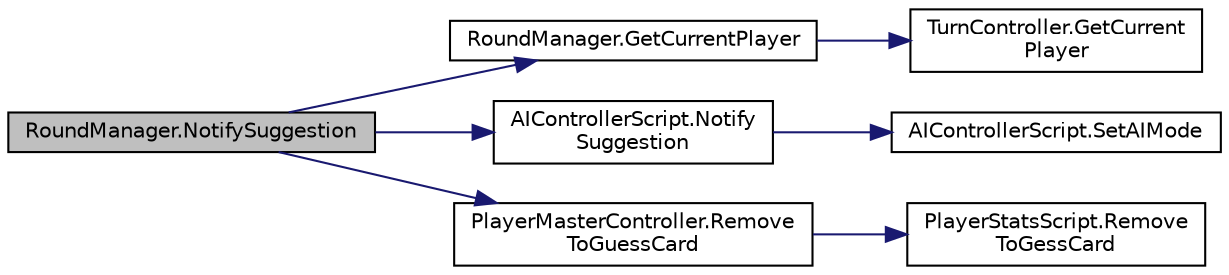 digraph "RoundManager.NotifySuggestion"
{
 // LATEX_PDF_SIZE
  edge [fontname="Helvetica",fontsize="10",labelfontname="Helvetica",labelfontsize="10"];
  node [fontname="Helvetica",fontsize="10",shape=record];
  rankdir="LR";
  Node1 [label="RoundManager.NotifySuggestion",height=0.2,width=0.4,color="black", fillcolor="grey75", style="filled", fontcolor="black",tooltip="removing a card from the player's To Guess List notify the AI if a player finished showing a suggeste..."];
  Node1 -> Node2 [color="midnightblue",fontsize="10",style="solid",fontname="Helvetica"];
  Node2 [label="RoundManager.GetCurrentPlayer",height=0.2,width=0.4,color="black", fillcolor="white", style="filled",URL="$class_round_manager.html#aab3f49a5e05508a8e023a497e763c1c8",tooltip="Gets the player controller for the current player"];
  Node2 -> Node3 [color="midnightblue",fontsize="10",style="solid",fontname="Helvetica"];
  Node3 [label="TurnController.GetCurrent\lPlayer",height=0.2,width=0.4,color="black", fillcolor="white", style="filled",URL="$class_turn_controller.html#af16e42b7e61c5a999291327e2e556caa",tooltip=" "];
  Node1 -> Node4 [color="midnightblue",fontsize="10",style="solid",fontname="Helvetica"];
  Node4 [label="AIControllerScript.Notify\lSuggestion",height=0.2,width=0.4,color="black", fillcolor="white", style="filled",URL="$class_a_i_controller_script.html#a208f5afe4102ff2ca04a03a425d76279",tooltip="for the round manager to notify that another player finished picking a card to show"];
  Node4 -> Node5 [color="midnightblue",fontsize="10",style="solid",fontname="Helvetica"];
  Node5 [label="AIControllerScript.SetAIMode",height=0.2,width=0.4,color="black", fillcolor="white", style="filled",URL="$class_a_i_controller_script.html#aaee909cd0f0ffdedd8d8425607d7ccb5",tooltip="to set the AI's mode"];
  Node1 -> Node6 [color="midnightblue",fontsize="10",style="solid",fontname="Helvetica"];
  Node6 [label="PlayerMasterController.Remove\lToGuessCard",height=0.2,width=0.4,color="black", fillcolor="white", style="filled",URL="$class_player_master_controller.html#a16dbaeb841ba29cdc8b7cb3b3bc86d99",tooltip="Remove a card from ToGuessCard"];
  Node6 -> Node7 [color="midnightblue",fontsize="10",style="solid",fontname="Helvetica"];
  Node7 [label="PlayerStatsScript.Remove\lToGessCard",height=0.2,width=0.4,color="black", fillcolor="white", style="filled",URL="$class_player_stats_script.html#a9cfb94bd7661f4120b9ea69c025bd368",tooltip="remove a selected card from To Guess List"];
}
